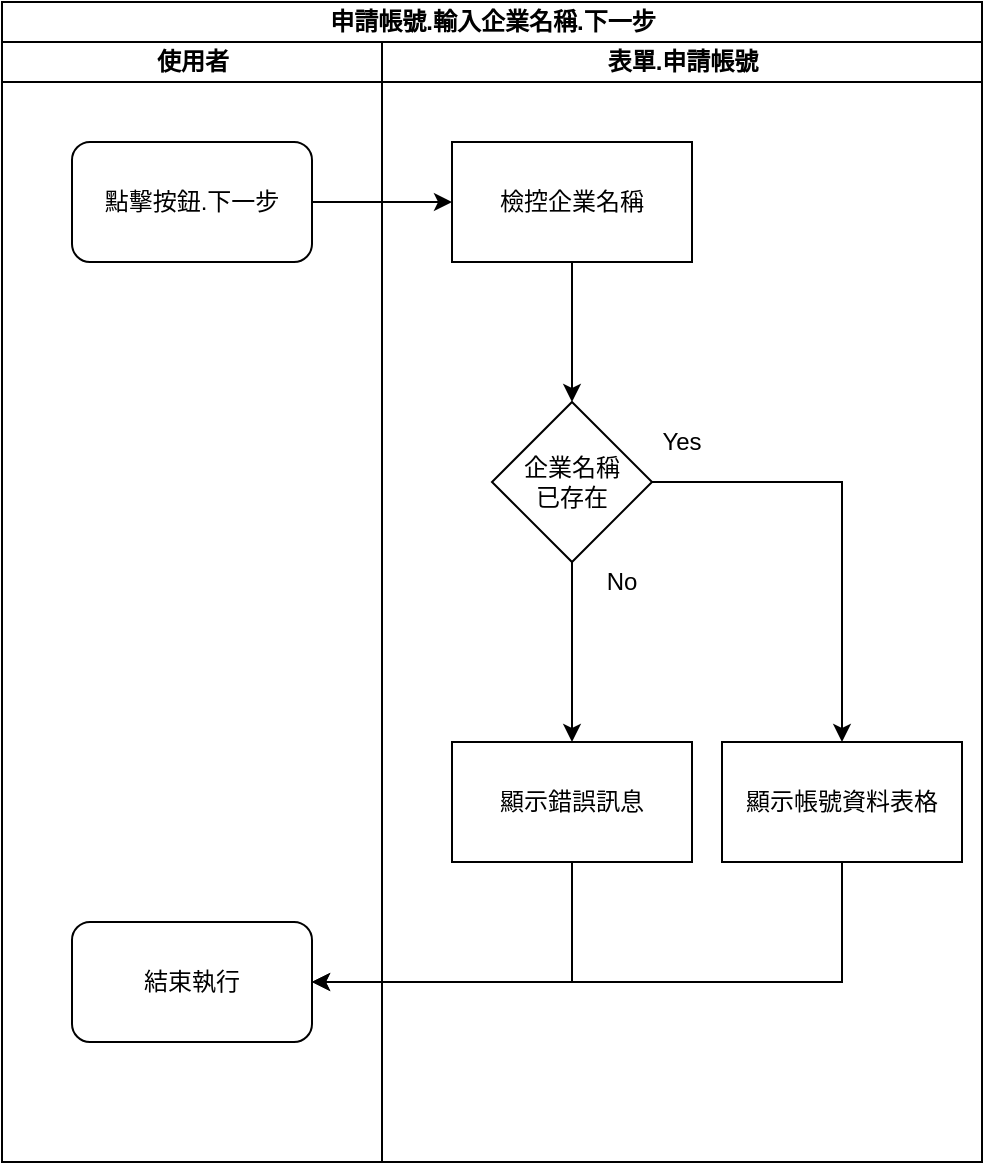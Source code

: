 <mxfile version="13.6.2" type="device" pages="4"><diagram id="OkcwAZRCTvKfiPwlIRNl" name="輸入企業名稱_下一步"><mxGraphModel dx="1086" dy="806" grid="1" gridSize="10" guides="1" tooltips="1" connect="1" arrows="1" fold="1" page="1" pageScale="1" pageWidth="827" pageHeight="1169" math="0" shadow="0"><root><mxCell id="0"/><mxCell id="1" parent="0"/><mxCell id="q0Gf3T9KBj2vgnPwZGYl-1" value="申請帳號.輸入企業名稱.下一步" style="swimlane;html=1;childLayout=stackLayout;resizeParent=1;resizeParentMax=0;startSize=20;" parent="1" vertex="1"><mxGeometry x="270" y="150" width="490" height="580" as="geometry"/></mxCell><mxCell id="q0Gf3T9KBj2vgnPwZGYl-2" value="使用者" style="swimlane;html=1;startSize=20;" parent="q0Gf3T9KBj2vgnPwZGYl-1" vertex="1"><mxGeometry y="20" width="190" height="560" as="geometry"/></mxCell><mxCell id="q0Gf3T9KBj2vgnPwZGYl-16" value="結束執行" style="rounded=1;whiteSpace=wrap;html=1;" parent="q0Gf3T9KBj2vgnPwZGYl-2" vertex="1"><mxGeometry x="35" y="440" width="120" height="60" as="geometry"/></mxCell><mxCell id="q0Gf3T9KBj2vgnPwZGYl-5" value="點擊按鈕.下一步" style="rounded=1;whiteSpace=wrap;html=1;" parent="q0Gf3T9KBj2vgnPwZGYl-2" vertex="1"><mxGeometry x="35" y="50" width="120" height="60" as="geometry"/></mxCell><mxCell id="q0Gf3T9KBj2vgnPwZGYl-4" value="表單.申請帳號" style="swimlane;html=1;startSize=20;" parent="q0Gf3T9KBj2vgnPwZGYl-1" vertex="1"><mxGeometry x="190" y="20" width="300" height="560" as="geometry"/></mxCell><mxCell id="q0Gf3T9KBj2vgnPwZGYl-6" value="檢控企業名稱" style="rounded=0;whiteSpace=wrap;html=1;" parent="q0Gf3T9KBj2vgnPwZGYl-4" vertex="1"><mxGeometry x="35" y="50" width="120" height="60" as="geometry"/></mxCell><mxCell id="q0Gf3T9KBj2vgnPwZGYl-19" value="No" style="text;html=1;strokeColor=none;fillColor=none;align=center;verticalAlign=middle;whiteSpace=wrap;rounded=0;" parent="q0Gf3T9KBj2vgnPwZGYl-4" vertex="1"><mxGeometry x="100" y="260" width="40" height="20" as="geometry"/></mxCell><mxCell id="q0Gf3T9KBj2vgnPwZGYl-20" value="Yes" style="text;html=1;strokeColor=none;fillColor=none;align=center;verticalAlign=middle;whiteSpace=wrap;rounded=0;" parent="q0Gf3T9KBj2vgnPwZGYl-4" vertex="1"><mxGeometry x="130" y="190" width="40" height="20" as="geometry"/></mxCell><mxCell id="q0Gf3T9KBj2vgnPwZGYl-14" value="顯示帳號資料表格" style="whiteSpace=wrap;html=1;rounded=0;" parent="q0Gf3T9KBj2vgnPwZGYl-4" vertex="1"><mxGeometry x="170" y="350" width="120" height="60" as="geometry"/></mxCell><mxCell id="q0Gf3T9KBj2vgnPwZGYl-7" style="edgeStyle=orthogonalEdgeStyle;rounded=0;orthogonalLoop=1;jettySize=auto;html=1;" parent="q0Gf3T9KBj2vgnPwZGYl-1" source="q0Gf3T9KBj2vgnPwZGYl-5" target="q0Gf3T9KBj2vgnPwZGYl-6" edge="1"><mxGeometry relative="1" as="geometry"/></mxCell><mxCell id="q0Gf3T9KBj2vgnPwZGYl-18" style="edgeStyle=orthogonalEdgeStyle;rounded=0;orthogonalLoop=1;jettySize=auto;html=1;entryX=1;entryY=0.5;entryDx=0;entryDy=0;exitX=0.5;exitY=1;exitDx=0;exitDy=0;" parent="q0Gf3T9KBj2vgnPwZGYl-1" source="q0Gf3T9KBj2vgnPwZGYl-14" target="q0Gf3T9KBj2vgnPwZGYl-16" edge="1"><mxGeometry relative="1" as="geometry"/></mxCell><mxCell id="q0Gf3T9KBj2vgnPwZGYl-11" value="" style="edgeStyle=orthogonalEdgeStyle;rounded=0;orthogonalLoop=1;jettySize=auto;html=1;" parent="1" source="q0Gf3T9KBj2vgnPwZGYl-8" target="q0Gf3T9KBj2vgnPwZGYl-10" edge="1"><mxGeometry relative="1" as="geometry"/></mxCell><mxCell id="q0Gf3T9KBj2vgnPwZGYl-15" value="" style="edgeStyle=orthogonalEdgeStyle;rounded=0;orthogonalLoop=1;jettySize=auto;html=1;" parent="1" source="q0Gf3T9KBj2vgnPwZGYl-8" target="q0Gf3T9KBj2vgnPwZGYl-14" edge="1"><mxGeometry relative="1" as="geometry"/></mxCell><mxCell id="q0Gf3T9KBj2vgnPwZGYl-8" value="企業名稱&lt;br&gt;已存在" style="rhombus;whiteSpace=wrap;html=1;rounded=0;" parent="1" vertex="1"><mxGeometry x="515" y="350" width="80" height="80" as="geometry"/></mxCell><mxCell id="q0Gf3T9KBj2vgnPwZGYl-9" value="" style="edgeStyle=orthogonalEdgeStyle;rounded=0;orthogonalLoop=1;jettySize=auto;html=1;" parent="1" source="q0Gf3T9KBj2vgnPwZGYl-6" target="q0Gf3T9KBj2vgnPwZGYl-8" edge="1"><mxGeometry relative="1" as="geometry"/></mxCell><mxCell id="q0Gf3T9KBj2vgnPwZGYl-17" style="edgeStyle=orthogonalEdgeStyle;rounded=0;orthogonalLoop=1;jettySize=auto;html=1;entryX=1;entryY=0.5;entryDx=0;entryDy=0;exitX=0.5;exitY=1;exitDx=0;exitDy=0;" parent="1" source="q0Gf3T9KBj2vgnPwZGYl-10" target="q0Gf3T9KBj2vgnPwZGYl-16" edge="1"><mxGeometry relative="1" as="geometry"/></mxCell><mxCell id="q0Gf3T9KBj2vgnPwZGYl-10" value="顯示錯誤訊息" style="whiteSpace=wrap;html=1;rounded=0;" parent="1" vertex="1"><mxGeometry x="495" y="520" width="120" height="60" as="geometry"/></mxCell></root></mxGraphModel></diagram><diagram id="-dFC2iCE6aqfb35O5WCH" name="帳號申請_送出"><mxGraphModel dx="1086" dy="806" grid="1" gridSize="10" guides="1" tooltips="1" connect="1" arrows="1" fold="1" page="1" pageScale="1" pageWidth="827" pageHeight="1169" math="0" shadow="0"><root><mxCell id="HeJulIvJgo1sQAUKw_e3-0"/><mxCell id="HeJulIvJgo1sQAUKw_e3-1" parent="HeJulIvJgo1sQAUKw_e3-0"/><mxCell id="jLt9Ei8B5BuQuhwf8I8--0" value="申請帳號.輸入帳號資料.送出" style="swimlane;html=1;childLayout=stackLayout;resizeParent=1;resizeParentMax=0;startSize=20;" parent="HeJulIvJgo1sQAUKw_e3-1" vertex="1"><mxGeometry x="270" y="150" width="690" height="1790" as="geometry"/></mxCell><mxCell id="jLt9Ei8B5BuQuhwf8I8--1" value="使用者" style="swimlane;html=1;startSize=20;" parent="jLt9Ei8B5BuQuhwf8I8--0" vertex="1"><mxGeometry y="20" width="190" height="1770" as="geometry"/></mxCell><mxCell id="jLt9Ei8B5BuQuhwf8I8--3" value="結束執行" style="rounded=1;whiteSpace=wrap;html=1;" parent="jLt9Ei8B5BuQuhwf8I8--1" vertex="1"><mxGeometry x="24" y="1604" width="120" height="60" as="geometry"/></mxCell><mxCell id="jLt9Ei8B5BuQuhwf8I8--2" value="點擊按鈕.返回" style="rounded=1;whiteSpace=wrap;html=1;" parent="jLt9Ei8B5BuQuhwf8I8--1" vertex="1"><mxGeometry x="35" y="50" width="120" height="60" as="geometry"/></mxCell><mxCell id="jLt9Ei8B5BuQuhwf8I8--6" style="edgeStyle=orthogonalEdgeStyle;rounded=0;orthogonalLoop=1;jettySize=auto;html=1;" parent="jLt9Ei8B5BuQuhwf8I8--0" source="jLt9Ei8B5BuQuhwf8I8--2" target="jLt9Ei8B5BuQuhwf8I8--5" edge="1"><mxGeometry relative="1" as="geometry"/></mxCell><mxCell id="jLt9Ei8B5BuQuhwf8I8--4" value="表單.申請帳號" style="swimlane;html=1;startSize=20;" parent="jLt9Ei8B5BuQuhwf8I8--0" vertex="1"><mxGeometry x="190" y="20" width="500" height="1770" as="geometry"/></mxCell><mxCell id="DBT6MCxGxqpikG0nOoa7-13" value="" style="edgeStyle=orthogonalEdgeStyle;rounded=0;orthogonalLoop=1;jettySize=auto;html=1;" parent="jLt9Ei8B5BuQuhwf8I8--4" source="DBT6MCxGxqpikG0nOoa7-10" target="DBT6MCxGxqpikG0nOoa7-12" edge="1"><mxGeometry relative="1" as="geometry"/></mxCell><mxCell id="DBT6MCxGxqpikG0nOoa7-15" value="" style="edgeStyle=orthogonalEdgeStyle;rounded=0;orthogonalLoop=1;jettySize=auto;html=1;" parent="jLt9Ei8B5BuQuhwf8I8--4" source="DBT6MCxGxqpikG0nOoa7-10" target="DBT6MCxGxqpikG0nOoa7-14" edge="1"><mxGeometry relative="1" as="geometry"/></mxCell><mxCell id="DBT6MCxGxqpikG0nOoa7-44" value="長度至少8碼&lt;br&gt;不可包含帳號&lt;br&gt;須包含英文大小寫/數字/特殊符號其中3種" style="shape=note;whiteSpace=wrap;html=1;backgroundOutline=1;darkOpacity=0.05;" parent="jLt9Ei8B5BuQuhwf8I8--4" vertex="1"><mxGeometry y="580" width="80" height="100" as="geometry"/></mxCell><mxCell id="DBT6MCxGxqpikG0nOoa7-10" value="確認密碼&lt;br&gt;是否空白" style="rhombus;whiteSpace=wrap;html=1;rounded=0;" parent="jLt9Ei8B5BuQuhwf8I8--4" vertex="1"><mxGeometry x="55" y="814" width="80" height="80" as="geometry"/></mxCell><mxCell id="DBT6MCxGxqpikG0nOoa7-25" style="edgeStyle=orthogonalEdgeStyle;rounded=0;orthogonalLoop=1;jettySize=auto;html=1;exitX=0.5;exitY=1;exitDx=0;exitDy=0;" parent="jLt9Ei8B5BuQuhwf8I8--4" source="DBT6MCxGxqpikG0nOoa7-12" target="DBT6MCxGxqpikG0nOoa7-14" edge="1"><mxGeometry relative="1" as="geometry"/></mxCell><mxCell id="DBT6MCxGxqpikG0nOoa7-17" value="" style="edgeStyle=orthogonalEdgeStyle;rounded=0;orthogonalLoop=1;jettySize=auto;html=1;" parent="jLt9Ei8B5BuQuhwf8I8--4" source="DBT6MCxGxqpikG0nOoa7-14" target="DBT6MCxGxqpikG0nOoa7-16" edge="1"><mxGeometry relative="1" as="geometry"/></mxCell><mxCell id="DBT6MCxGxqpikG0nOoa7-19" value="" style="edgeStyle=orthogonalEdgeStyle;rounded=0;orthogonalLoop=1;jettySize=auto;html=1;" parent="jLt9Ei8B5BuQuhwf8I8--4" source="DBT6MCxGxqpikG0nOoa7-14" target="DBT6MCxGxqpikG0nOoa7-18" edge="1"><mxGeometry relative="1" as="geometry"/></mxCell><mxCell id="DBT6MCxGxqpikG0nOoa7-14" value="電子郵件信向&lt;br&gt;是否空白" style="rhombus;whiteSpace=wrap;html=1;rounded=0;" parent="jLt9Ei8B5BuQuhwf8I8--4" vertex="1"><mxGeometry x="55" y="974" width="80" height="80" as="geometry"/></mxCell><mxCell id="DBT6MCxGxqpikG0nOoa7-26" style="edgeStyle=orthogonalEdgeStyle;rounded=0;orthogonalLoop=1;jettySize=auto;html=1;exitX=0.5;exitY=1;exitDx=0;exitDy=0;" parent="jLt9Ei8B5BuQuhwf8I8--4" source="DBT6MCxGxqpikG0nOoa7-16" target="DBT6MCxGxqpikG0nOoa7-18" edge="1"><mxGeometry relative="1" as="geometry"/></mxCell><mxCell id="DBT6MCxGxqpikG0nOoa7-21" value="" style="edgeStyle=orthogonalEdgeStyle;rounded=0;orthogonalLoop=1;jettySize=auto;html=1;" parent="jLt9Ei8B5BuQuhwf8I8--4" source="DBT6MCxGxqpikG0nOoa7-18" target="DBT6MCxGxqpikG0nOoa7-20" edge="1"><mxGeometry relative="1" as="geometry"/></mxCell><mxCell id="DBT6MCxGxqpikG0nOoa7-28" value="" style="edgeStyle=orthogonalEdgeStyle;rounded=0;orthogonalLoop=1;jettySize=auto;html=1;" parent="jLt9Ei8B5BuQuhwf8I8--4" source="DBT6MCxGxqpikG0nOoa7-18" target="DBT6MCxGxqpikG0nOoa7-27" edge="1"><mxGeometry relative="1" as="geometry"/></mxCell><mxCell id="DBT6MCxGxqpikG0nOoa7-18" value="驗證碼&lt;br&gt;是否空白" style="rhombus;whiteSpace=wrap;html=1;rounded=0;" parent="jLt9Ei8B5BuQuhwf8I8--4" vertex="1"><mxGeometry x="55" y="1134" width="80" height="80" as="geometry"/></mxCell><mxCell id="DBT6MCxGxqpikG0nOoa7-29" style="edgeStyle=orthogonalEdgeStyle;rounded=0;orthogonalLoop=1;jettySize=auto;html=1;exitX=0.5;exitY=1;exitDx=0;exitDy=0;" parent="jLt9Ei8B5BuQuhwf8I8--4" source="DBT6MCxGxqpikG0nOoa7-20" target="DBT6MCxGxqpikG0nOoa7-27" edge="1"><mxGeometry relative="1" as="geometry"/></mxCell><mxCell id="DBT6MCxGxqpikG0nOoa7-35" value="" style="edgeStyle=orthogonalEdgeStyle;rounded=0;orthogonalLoop=1;jettySize=auto;html=1;" parent="jLt9Ei8B5BuQuhwf8I8--4" source="DBT6MCxGxqpikG0nOoa7-27" target="DBT6MCxGxqpikG0nOoa7-34" edge="1"><mxGeometry relative="1" as="geometry"/></mxCell><mxCell id="DBT6MCxGxqpikG0nOoa7-37" value="" style="edgeStyle=orthogonalEdgeStyle;rounded=0;orthogonalLoop=1;jettySize=auto;html=1;" parent="jLt9Ei8B5BuQuhwf8I8--4" source="DBT6MCxGxqpikG0nOoa7-27" target="DBT6MCxGxqpikG0nOoa7-36" edge="1"><mxGeometry relative="1" as="geometry"/></mxCell><mxCell id="DBT6MCxGxqpikG0nOoa7-27" value="錯誤訊息&lt;br&gt;不為空白" style="rhombus;whiteSpace=wrap;html=1;rounded=0;" parent="jLt9Ei8B5BuQuhwf8I8--4" vertex="1"><mxGeometry x="55" y="1294" width="80" height="80" as="geometry"/></mxCell><mxCell id="DBT6MCxGxqpikG0nOoa7-34" value="顯示錯誤訊息" style="whiteSpace=wrap;html=1;rounded=0;" parent="jLt9Ei8B5BuQuhwf8I8--4" vertex="1"><mxGeometry x="35" y="1464" width="120" height="60" as="geometry"/></mxCell><mxCell id="8AcmS1o5-AUtDDDHY3OM-10" value="No" style="text;html=1;strokeColor=none;fillColor=none;align=center;verticalAlign=middle;whiteSpace=wrap;rounded=0;" vertex="1" parent="jLt9Ei8B5BuQuhwf8I8--4"><mxGeometry x="90" y="420" width="40" height="20" as="geometry"/></mxCell><mxCell id="8AcmS1o5-AUtDDDHY3OM-15" value="No" style="text;html=1;strokeColor=none;fillColor=none;align=center;verticalAlign=middle;whiteSpace=wrap;rounded=0;" vertex="1" parent="jLt9Ei8B5BuQuhwf8I8--4"><mxGeometry x="95" y="1214" width="40" height="20" as="geometry"/></mxCell><mxCell id="8AcmS1o5-AUtDDDHY3OM-14" value="No" style="text;html=1;strokeColor=none;fillColor=none;align=center;verticalAlign=middle;whiteSpace=wrap;rounded=0;" vertex="1" parent="jLt9Ei8B5BuQuhwf8I8--4"><mxGeometry x="95" y="1054" width="40" height="20" as="geometry"/></mxCell><mxCell id="8AcmS1o5-AUtDDDHY3OM-13" value="No" style="text;html=1;strokeColor=none;fillColor=none;align=center;verticalAlign=middle;whiteSpace=wrap;rounded=0;" vertex="1" parent="jLt9Ei8B5BuQuhwf8I8--4"><mxGeometry x="95" y="894" width="40" height="20" as="geometry"/></mxCell><mxCell id="8AcmS1o5-AUtDDDHY3OM-12" value="No" style="text;html=1;strokeColor=none;fillColor=none;align=center;verticalAlign=middle;whiteSpace=wrap;rounded=0;" vertex="1" parent="jLt9Ei8B5BuQuhwf8I8--4"><mxGeometry x="95" y="740" width="40" height="20" as="geometry"/></mxCell><mxCell id="8AcmS1o5-AUtDDDHY3OM-11" value="No" style="text;html=1;strokeColor=none;fillColor=none;align=center;verticalAlign=middle;whiteSpace=wrap;rounded=0;" vertex="1" parent="jLt9Ei8B5BuQuhwf8I8--4"><mxGeometry x="95" y="580" width="40" height="20" as="geometry"/></mxCell><mxCell id="8AcmS1o5-AUtDDDHY3OM-9" value="No" style="text;html=1;strokeColor=none;fillColor=none;align=center;verticalAlign=middle;whiteSpace=wrap;rounded=0;" vertex="1" parent="jLt9Ei8B5BuQuhwf8I8--4"><mxGeometry x="95" y="260" width="40" height="20" as="geometry"/></mxCell><mxCell id="8AcmS1o5-AUtDDDHY3OM-7" value="Yes" style="text;html=1;strokeColor=none;fillColor=none;align=center;verticalAlign=middle;whiteSpace=wrap;rounded=0;" vertex="1" parent="jLt9Ei8B5BuQuhwf8I8--4"><mxGeometry x="100" y="1374" width="40" height="20" as="geometry"/></mxCell><mxCell id="8AcmS1o5-AUtDDDHY3OM-16" value="No" style="text;html=1;strokeColor=none;fillColor=none;align=center;verticalAlign=middle;whiteSpace=wrap;rounded=0;" vertex="1" parent="jLt9Ei8B5BuQuhwf8I8--4"><mxGeometry x="130" y="1310" width="40" height="20" as="geometry"/></mxCell><mxCell id="8AcmS1o5-AUtDDDHY3OM-6" value="Yes" style="text;html=1;strokeColor=none;fillColor=none;align=center;verticalAlign=middle;whiteSpace=wrap;rounded=0;" vertex="1" parent="jLt9Ei8B5BuQuhwf8I8--4"><mxGeometry x="135" y="1150" width="40" height="20" as="geometry"/></mxCell><mxCell id="8AcmS1o5-AUtDDDHY3OM-5" value="Yes" style="text;html=1;strokeColor=none;fillColor=none;align=center;verticalAlign=middle;whiteSpace=wrap;rounded=0;" vertex="1" parent="jLt9Ei8B5BuQuhwf8I8--4"><mxGeometry x="135" y="984" width="40" height="20" as="geometry"/></mxCell><mxCell id="8AcmS1o5-AUtDDDHY3OM-4" value="Yes" style="text;html=1;strokeColor=none;fillColor=none;align=center;verticalAlign=middle;whiteSpace=wrap;rounded=0;" vertex="1" parent="jLt9Ei8B5BuQuhwf8I8--4"><mxGeometry x="135" y="824" width="40" height="20" as="geometry"/></mxCell><mxCell id="8AcmS1o5-AUtDDDHY3OM-3" value="Yes" style="text;html=1;strokeColor=none;fillColor=none;align=center;verticalAlign=middle;whiteSpace=wrap;rounded=0;" vertex="1" parent="jLt9Ei8B5BuQuhwf8I8--4"><mxGeometry x="135" y="670" width="40" height="20" as="geometry"/></mxCell><mxCell id="8AcmS1o5-AUtDDDHY3OM-2" value="Yes" style="text;html=1;strokeColor=none;fillColor=none;align=center;verticalAlign=middle;whiteSpace=wrap;rounded=0;" vertex="1" parent="jLt9Ei8B5BuQuhwf8I8--4"><mxGeometry x="135" y="510" width="40" height="20" as="geometry"/></mxCell><mxCell id="8AcmS1o5-AUtDDDHY3OM-1" value="Yes" style="text;html=1;strokeColor=none;fillColor=none;align=center;verticalAlign=middle;whiteSpace=wrap;rounded=0;" vertex="1" parent="jLt9Ei8B5BuQuhwf8I8--4"><mxGeometry x="135" y="350" width="40" height="20" as="geometry"/></mxCell><mxCell id="8AcmS1o5-AUtDDDHY3OM-0" value="Yes" style="text;html=1;strokeColor=none;fillColor=none;align=center;verticalAlign=middle;whiteSpace=wrap;rounded=0;" vertex="1" parent="jLt9Ei8B5BuQuhwf8I8--4"><mxGeometry x="135" y="190" width="40" height="20" as="geometry"/></mxCell><mxCell id="DBT6MCxGxqpikG0nOoa7-36" value="帳號&lt;br&gt;已存在" style="rhombus;whiteSpace=wrap;html=1;rounded=0;" parent="jLt9Ei8B5BuQuhwf8I8--4" vertex="1"><mxGeometry x="215" y="1294" width="80" height="80" as="geometry"/></mxCell><mxCell id="DBT6MCxGxqpikG0nOoa7-20" value="&lt;span&gt;增加錯誤訊息&lt;/span&gt;&lt;br&gt;&lt;span&gt;驗證碼不允空白&lt;/span&gt;" style="whiteSpace=wrap;html=1;rounded=0;" parent="jLt9Ei8B5BuQuhwf8I8--4" vertex="1"><mxGeometry x="195" y="1144" width="120" height="60" as="geometry"/></mxCell><mxCell id="DBT6MCxGxqpikG0nOoa7-16" value="&lt;span&gt;增加錯誤訊息&lt;/span&gt;&lt;br&gt;&lt;span&gt;電子郵件信箱&lt;br&gt;不允空白&lt;/span&gt;" style="whiteSpace=wrap;html=1;rounded=0;" parent="jLt9Ei8B5BuQuhwf8I8--4" vertex="1"><mxGeometry x="195" y="984" width="120" height="60" as="geometry"/></mxCell><mxCell id="DBT6MCxGxqpikG0nOoa7-12" value="&lt;span&gt;增加錯誤訊息&lt;/span&gt;&lt;br&gt;&lt;span&gt;確認密碼不允空白&lt;/span&gt;" style="whiteSpace=wrap;html=1;rounded=0;" parent="jLt9Ei8B5BuQuhwf8I8--4" vertex="1"><mxGeometry x="195" y="824" width="120" height="60" as="geometry"/></mxCell><mxCell id="jLt9Ei8B5BuQuhwf8I8--5" value="檢控欄位" style="rounded=0;whiteSpace=wrap;html=1;" parent="jLt9Ei8B5BuQuhwf8I8--4" vertex="1"><mxGeometry x="35" y="50" width="120" height="60" as="geometry"/></mxCell><mxCell id="DBT6MCxGxqpikG0nOoa7-53" value="" style="edgeStyle=orthogonalEdgeStyle;rounded=0;orthogonalLoop=1;jettySize=auto;html=1;" parent="jLt9Ei8B5BuQuhwf8I8--4" source="DBT6MCxGxqpikG0nOoa7-36" target="DBT6MCxGxqpikG0nOoa7-52" edge="1"><mxGeometry relative="1" as="geometry"/></mxCell><mxCell id="8AcmS1o5-AUtDDDHY3OM-8" value="Yes" style="text;html=1;strokeColor=none;fillColor=none;align=center;verticalAlign=middle;whiteSpace=wrap;rounded=0;" vertex="1" parent="jLt9Ei8B5BuQuhwf8I8--4"><mxGeometry x="270" y="1374" width="40" height="20" as="geometry"/></mxCell><mxCell id="8AcmS1o5-AUtDDDHY3OM-17" value="No" style="text;html=1;strokeColor=none;fillColor=none;align=center;verticalAlign=middle;whiteSpace=wrap;rounded=0;" vertex="1" parent="jLt9Ei8B5BuQuhwf8I8--4"><mxGeometry x="295" y="1310" width="40" height="20" as="geometry"/></mxCell><mxCell id="DBT6MCxGxqpikG0nOoa7-52" value="儲存帳號資料" style="whiteSpace=wrap;html=1;rounded=0;" parent="jLt9Ei8B5BuQuhwf8I8--4" vertex="1"><mxGeometry x="350" y="1464" width="120" height="60" as="geometry"/></mxCell><mxCell id="DBT6MCxGxqpikG0nOoa7-57" style="edgeStyle=orthogonalEdgeStyle;rounded=0;orthogonalLoop=1;jettySize=auto;html=1;entryX=1;entryY=0.5;entryDx=0;entryDy=0;exitX=0.5;exitY=1;exitDx=0;exitDy=0;" parent="jLt9Ei8B5BuQuhwf8I8--0" source="DBT6MCxGxqpikG0nOoa7-34" target="jLt9Ei8B5BuQuhwf8I8--3" edge="1"><mxGeometry relative="1" as="geometry"/></mxCell><mxCell id="DBT6MCxGxqpikG0nOoa7-1" value="" style="edgeStyle=orthogonalEdgeStyle;rounded=0;orthogonalLoop=1;jettySize=auto;html=1;" parent="HeJulIvJgo1sQAUKw_e3-1" source="JBn24TTxuKDoUsEfXOLo-0" target="DBT6MCxGxqpikG0nOoa7-0" edge="1"><mxGeometry relative="1" as="geometry"/></mxCell><mxCell id="DBT6MCxGxqpikG0nOoa7-3" value="" style="edgeStyle=orthogonalEdgeStyle;rounded=0;orthogonalLoop=1;jettySize=auto;html=1;" parent="HeJulIvJgo1sQAUKw_e3-1" source="JBn24TTxuKDoUsEfXOLo-0" target="DBT6MCxGxqpikG0nOoa7-2" edge="1"><mxGeometry relative="1" as="geometry"/></mxCell><mxCell id="JBn24TTxuKDoUsEfXOLo-0" value="帳號&lt;br&gt;是否空白" style="rhombus;whiteSpace=wrap;html=1;rounded=0;" parent="HeJulIvJgo1sQAUKw_e3-1" vertex="1"><mxGeometry x="515" y="350" width="80" height="80" as="geometry"/></mxCell><mxCell id="JBn24TTxuKDoUsEfXOLo-1" value="" style="edgeStyle=orthogonalEdgeStyle;rounded=0;orthogonalLoop=1;jettySize=auto;html=1;" parent="HeJulIvJgo1sQAUKw_e3-1" source="jLt9Ei8B5BuQuhwf8I8--5" target="JBn24TTxuKDoUsEfXOLo-0" edge="1"><mxGeometry relative="1" as="geometry"/></mxCell><mxCell id="DBT6MCxGxqpikG0nOoa7-22" style="edgeStyle=orthogonalEdgeStyle;rounded=0;orthogonalLoop=1;jettySize=auto;html=1;entryX=0.5;entryY=0;entryDx=0;entryDy=0;exitX=0.5;exitY=1;exitDx=0;exitDy=0;" parent="HeJulIvJgo1sQAUKw_e3-1" source="DBT6MCxGxqpikG0nOoa7-0" target="DBT6MCxGxqpikG0nOoa7-2" edge="1"><mxGeometry relative="1" as="geometry"/></mxCell><mxCell id="DBT6MCxGxqpikG0nOoa7-0" value="增加錯誤訊息&lt;br&gt;帳號不允空白" style="whiteSpace=wrap;html=1;rounded=0;" parent="HeJulIvJgo1sQAUKw_e3-1" vertex="1"><mxGeometry x="655" y="360" width="120" height="60" as="geometry"/></mxCell><mxCell id="DBT6MCxGxqpikG0nOoa7-5" value="" style="edgeStyle=orthogonalEdgeStyle;rounded=0;orthogonalLoop=1;jettySize=auto;html=1;" parent="HeJulIvJgo1sQAUKw_e3-1" source="DBT6MCxGxqpikG0nOoa7-2" target="DBT6MCxGxqpikG0nOoa7-4" edge="1"><mxGeometry relative="1" as="geometry"/></mxCell><mxCell id="DBT6MCxGxqpikG0nOoa7-7" value="" style="edgeStyle=orthogonalEdgeStyle;rounded=0;orthogonalLoop=1;jettySize=auto;html=1;" parent="HeJulIvJgo1sQAUKw_e3-1" source="DBT6MCxGxqpikG0nOoa7-2" target="DBT6MCxGxqpikG0nOoa7-6" edge="1"><mxGeometry relative="1" as="geometry"/></mxCell><mxCell id="DBT6MCxGxqpikG0nOoa7-2" value="使用者姓名&lt;br&gt;是否空白" style="rhombus;whiteSpace=wrap;html=1;rounded=0;" parent="HeJulIvJgo1sQAUKw_e3-1" vertex="1"><mxGeometry x="515" y="510" width="80" height="80" as="geometry"/></mxCell><mxCell id="DBT6MCxGxqpikG0nOoa7-23" style="edgeStyle=orthogonalEdgeStyle;rounded=0;orthogonalLoop=1;jettySize=auto;html=1;entryX=0.5;entryY=0;entryDx=0;entryDy=0;exitX=0.5;exitY=1;exitDx=0;exitDy=0;" parent="HeJulIvJgo1sQAUKw_e3-1" source="DBT6MCxGxqpikG0nOoa7-4" target="DBT6MCxGxqpikG0nOoa7-6" edge="1"><mxGeometry relative="1" as="geometry"/></mxCell><mxCell id="DBT6MCxGxqpikG0nOoa7-4" value="&lt;span&gt;增加錯誤訊息&lt;/span&gt;&lt;br&gt;&lt;span&gt;使用者姓名不允空白&lt;/span&gt;" style="whiteSpace=wrap;html=1;rounded=0;" parent="HeJulIvJgo1sQAUKw_e3-1" vertex="1"><mxGeometry x="655" y="520" width="120" height="60" as="geometry"/></mxCell><mxCell id="DBT6MCxGxqpikG0nOoa7-9" value="" style="edgeStyle=orthogonalEdgeStyle;rounded=0;orthogonalLoop=1;jettySize=auto;html=1;" parent="HeJulIvJgo1sQAUKw_e3-1" source="DBT6MCxGxqpikG0nOoa7-6" target="DBT6MCxGxqpikG0nOoa7-8" edge="1"><mxGeometry relative="1" as="geometry"/></mxCell><mxCell id="DBT6MCxGxqpikG0nOoa7-41" value="" style="edgeStyle=orthogonalEdgeStyle;rounded=0;orthogonalLoop=1;jettySize=auto;html=1;" parent="HeJulIvJgo1sQAUKw_e3-1" source="DBT6MCxGxqpikG0nOoa7-6" target="DBT6MCxGxqpikG0nOoa7-40" edge="1"><mxGeometry relative="1" as="geometry"/></mxCell><mxCell id="DBT6MCxGxqpikG0nOoa7-6" value="密碼&lt;br&gt;是否空白" style="rhombus;whiteSpace=wrap;html=1;rounded=0;" parent="HeJulIvJgo1sQAUKw_e3-1" vertex="1"><mxGeometry x="515" y="670" width="80" height="80" as="geometry"/></mxCell><mxCell id="DBT6MCxGxqpikG0nOoa7-48" style="edgeStyle=orthogonalEdgeStyle;rounded=0;orthogonalLoop=1;jettySize=auto;html=1;exitX=0.5;exitY=1;exitDx=0;exitDy=0;" parent="HeJulIvJgo1sQAUKw_e3-1" source="DBT6MCxGxqpikG0nOoa7-8" target="DBT6MCxGxqpikG0nOoa7-40" edge="1"><mxGeometry relative="1" as="geometry"/></mxCell><mxCell id="DBT6MCxGxqpikG0nOoa7-8" value="&lt;span&gt;增加錯誤訊息&lt;/span&gt;&lt;br&gt;&lt;span&gt;密碼不允空白&lt;/span&gt;" style="whiteSpace=wrap;html=1;rounded=0;" parent="HeJulIvJgo1sQAUKw_e3-1" vertex="1"><mxGeometry x="655" y="680" width="120" height="60" as="geometry"/></mxCell><mxCell id="DBT6MCxGxqpikG0nOoa7-46" value="" style="edgeStyle=orthogonalEdgeStyle;rounded=0;orthogonalLoop=1;jettySize=auto;html=1;" parent="HeJulIvJgo1sQAUKw_e3-1" source="DBT6MCxGxqpikG0nOoa7-40" target="DBT6MCxGxqpikG0nOoa7-45" edge="1"><mxGeometry relative="1" as="geometry"/></mxCell><mxCell id="DBT6MCxGxqpikG0nOoa7-47" style="edgeStyle=orthogonalEdgeStyle;rounded=0;orthogonalLoop=1;jettySize=auto;html=1;" parent="HeJulIvJgo1sQAUKw_e3-1" source="DBT6MCxGxqpikG0nOoa7-40" target="DBT6MCxGxqpikG0nOoa7-10" edge="1"><mxGeometry relative="1" as="geometry"/></mxCell><mxCell id="DBT6MCxGxqpikG0nOoa7-40" value="密碼格式&lt;br&gt;驗證通過" style="rhombus;whiteSpace=wrap;html=1;rounded=0;" parent="HeJulIvJgo1sQAUKw_e3-1" vertex="1"><mxGeometry x="515" y="830" width="80" height="80" as="geometry"/></mxCell><mxCell id="DBT6MCxGxqpikG0nOoa7-49" style="edgeStyle=orthogonalEdgeStyle;rounded=0;orthogonalLoop=1;jettySize=auto;html=1;exitX=0.5;exitY=1;exitDx=0;exitDy=0;" parent="HeJulIvJgo1sQAUKw_e3-1" source="DBT6MCxGxqpikG0nOoa7-45" target="DBT6MCxGxqpikG0nOoa7-10" edge="1"><mxGeometry relative="1" as="geometry"/></mxCell><mxCell id="DBT6MCxGxqpikG0nOoa7-45" value="&lt;span&gt;增加錯誤訊息&lt;/span&gt;&lt;br&gt;&lt;span&gt;密碼格式不正確&lt;/span&gt;" style="whiteSpace=wrap;html=1;rounded=0;" parent="HeJulIvJgo1sQAUKw_e3-1" vertex="1"><mxGeometry x="655" y="840" width="120" height="60" as="geometry"/></mxCell><mxCell id="DBT6MCxGxqpikG0nOoa7-58" style="edgeStyle=orthogonalEdgeStyle;rounded=0;orthogonalLoop=1;jettySize=auto;html=1;entryX=1;entryY=0.5;entryDx=0;entryDy=0;exitX=0.5;exitY=1;exitDx=0;exitDy=0;" parent="HeJulIvJgo1sQAUKw_e3-1" source="DBT6MCxGxqpikG0nOoa7-50" target="jLt9Ei8B5BuQuhwf8I8--3" edge="1"><mxGeometry relative="1" as="geometry"/></mxCell><mxCell id="DBT6MCxGxqpikG0nOoa7-50" value="&lt;span&gt;顯示錯誤訊息&lt;/span&gt;" style="whiteSpace=wrap;html=1;rounded=0;" parent="HeJulIvJgo1sQAUKw_e3-1" vertex="1"><mxGeometry x="655" y="1634" width="120" height="60" as="geometry"/></mxCell><mxCell id="DBT6MCxGxqpikG0nOoa7-51" value="" style="edgeStyle=orthogonalEdgeStyle;rounded=0;orthogonalLoop=1;jettySize=auto;html=1;" parent="HeJulIvJgo1sQAUKw_e3-1" source="DBT6MCxGxqpikG0nOoa7-36" target="DBT6MCxGxqpikG0nOoa7-50" edge="1"><mxGeometry relative="1" as="geometry"/></mxCell><mxCell id="DBT6MCxGxqpikG0nOoa7-56" style="edgeStyle=orthogonalEdgeStyle;rounded=0;orthogonalLoop=1;jettySize=auto;html=1;" parent="HeJulIvJgo1sQAUKw_e3-1" source="DBT6MCxGxqpikG0nOoa7-54" target="jLt9Ei8B5BuQuhwf8I8--3" edge="1"><mxGeometry relative="1" as="geometry"/></mxCell><mxCell id="DBT6MCxGxqpikG0nOoa7-54" value="關閉視窗" style="whiteSpace=wrap;html=1;rounded=0;" parent="HeJulIvJgo1sQAUKw_e3-1" vertex="1"><mxGeometry x="810" y="1774" width="120" height="60" as="geometry"/></mxCell><mxCell id="DBT6MCxGxqpikG0nOoa7-55" value="" style="edgeStyle=orthogonalEdgeStyle;rounded=0;orthogonalLoop=1;jettySize=auto;html=1;" parent="HeJulIvJgo1sQAUKw_e3-1" source="DBT6MCxGxqpikG0nOoa7-52" target="DBT6MCxGxqpikG0nOoa7-54" edge="1"><mxGeometry relative="1" as="geometry"/></mxCell></root></mxGraphModel></diagram><diagram id="t3rWmW3ySZICITvel8tB" name="輸入企業名稱_返回"><mxGraphModel dx="1422" dy="822" grid="1" gridSize="10" guides="1" tooltips="1" connect="1" arrows="1" fold="1" page="1" pageScale="1" pageWidth="827" pageHeight="1169" math="0" shadow="0"><root><mxCell id="uJjK9Dgh5zIp0UXcOMX7-0"/><mxCell id="uJjK9Dgh5zIp0UXcOMX7-1" parent="uJjK9Dgh5zIp0UXcOMX7-0"/><mxCell id="H_o4NZXw9U1WhjQOsWps-0" value="申請帳號.輸入企業名稱.返回" style="swimlane;html=1;childLayout=stackLayout;resizeParent=1;resizeParentMax=0;startSize=20;" vertex="1" parent="uJjK9Dgh5zIp0UXcOMX7-1"><mxGeometry x="270" y="150" width="380" height="260" as="geometry"/></mxCell><mxCell id="H_o4NZXw9U1WhjQOsWps-1" value="使用者" style="swimlane;html=1;startSize=20;" vertex="1" parent="H_o4NZXw9U1WhjQOsWps-0"><mxGeometry y="20" width="190" height="240" as="geometry"/></mxCell><mxCell id="H_o4NZXw9U1WhjQOsWps-3" value="點擊按鈕.返回" style="rounded=1;whiteSpace=wrap;html=1;" vertex="1" parent="H_o4NZXw9U1WhjQOsWps-1"><mxGeometry x="35" y="50" width="120" height="60" as="geometry"/></mxCell><mxCell id="H_o4NZXw9U1WhjQOsWps-2" value="結束執行" style="rounded=1;whiteSpace=wrap;html=1;" vertex="1" parent="H_o4NZXw9U1WhjQOsWps-1"><mxGeometry x="35" y="140" width="120" height="60" as="geometry"/></mxCell><mxCell id="H_o4NZXw9U1WhjQOsWps-4" value="表單.申請帳號" style="swimlane;html=1;startSize=20;" vertex="1" parent="H_o4NZXw9U1WhjQOsWps-0"><mxGeometry x="190" y="20" width="190" height="240" as="geometry"/></mxCell><mxCell id="H_o4NZXw9U1WhjQOsWps-5" value="關閉表單" style="rounded=0;whiteSpace=wrap;html=1;" vertex="1" parent="H_o4NZXw9U1WhjQOsWps-4"><mxGeometry x="35" y="50" width="120" height="60" as="geometry"/></mxCell><mxCell id="H_o4NZXw9U1WhjQOsWps-9" style="edgeStyle=orthogonalEdgeStyle;rounded=0;orthogonalLoop=1;jettySize=auto;html=1;" edge="1" parent="H_o4NZXw9U1WhjQOsWps-0" source="H_o4NZXw9U1WhjQOsWps-3" target="H_o4NZXw9U1WhjQOsWps-5"><mxGeometry relative="1" as="geometry"/></mxCell><mxCell id="AHZIig5hMYZGUAhlTJZT-1" style="edgeStyle=orthogonalEdgeStyle;rounded=0;orthogonalLoop=1;jettySize=auto;html=1;entryX=1;entryY=0.5;entryDx=0;entryDy=0;exitX=0.5;exitY=1;exitDx=0;exitDy=0;" edge="1" parent="H_o4NZXw9U1WhjQOsWps-0" source="H_o4NZXw9U1WhjQOsWps-5" target="H_o4NZXw9U1WhjQOsWps-2"><mxGeometry relative="1" as="geometry"/></mxCell></root></mxGraphModel></diagram><diagram id="qULMQ6RSdruNUYEHFCG0" name="帳號申請_返回"><mxGraphModel dx="1422" dy="822" grid="1" gridSize="10" guides="1" tooltips="1" connect="1" arrows="1" fold="1" page="1" pageScale="1" pageWidth="827" pageHeight="1169" math="0" shadow="0"><root><mxCell id="HH_bZgZGrkUGzrnDVbez-0"/><mxCell id="HH_bZgZGrkUGzrnDVbez-1" parent="HH_bZgZGrkUGzrnDVbez-0"/><mxCell id="ipNCeKPMxuHU4aAYOfyM-0" value="申請帳號.輸入帳號資料.返回" style="swimlane;html=1;childLayout=stackLayout;resizeParent=1;resizeParentMax=0;startSize=20;" vertex="1" parent="HH_bZgZGrkUGzrnDVbez-1"><mxGeometry x="270" y="150" width="380" height="260" as="geometry"/></mxCell><mxCell id="ipNCeKPMxuHU4aAYOfyM-1" value="使用者" style="swimlane;html=1;startSize=20;" vertex="1" parent="ipNCeKPMxuHU4aAYOfyM-0"><mxGeometry y="20" width="190" height="240" as="geometry"/></mxCell><mxCell id="ipNCeKPMxuHU4aAYOfyM-2" value="點擊按鈕.返回" style="rounded=1;whiteSpace=wrap;html=1;" vertex="1" parent="ipNCeKPMxuHU4aAYOfyM-1"><mxGeometry x="35" y="50" width="120" height="60" as="geometry"/></mxCell><mxCell id="ipNCeKPMxuHU4aAYOfyM-3" value="結束執行" style="rounded=1;whiteSpace=wrap;html=1;" vertex="1" parent="ipNCeKPMxuHU4aAYOfyM-1"><mxGeometry x="35" y="140" width="120" height="60" as="geometry"/></mxCell><mxCell id="ipNCeKPMxuHU4aAYOfyM-4" value="表單.申請帳號" style="swimlane;html=1;startSize=20;" vertex="1" parent="ipNCeKPMxuHU4aAYOfyM-0"><mxGeometry x="190" y="20" width="190" height="240" as="geometry"/></mxCell><mxCell id="ipNCeKPMxuHU4aAYOfyM-5" value="關閉表單" style="rounded=0;whiteSpace=wrap;html=1;" vertex="1" parent="ipNCeKPMxuHU4aAYOfyM-4"><mxGeometry x="35" y="50" width="120" height="60" as="geometry"/></mxCell><mxCell id="ipNCeKPMxuHU4aAYOfyM-6" style="edgeStyle=orthogonalEdgeStyle;rounded=0;orthogonalLoop=1;jettySize=auto;html=1;" edge="1" parent="ipNCeKPMxuHU4aAYOfyM-0" source="ipNCeKPMxuHU4aAYOfyM-2" target="ipNCeKPMxuHU4aAYOfyM-5"><mxGeometry relative="1" as="geometry"/></mxCell><mxCell id="ipNCeKPMxuHU4aAYOfyM-7" style="edgeStyle=orthogonalEdgeStyle;rounded=0;orthogonalLoop=1;jettySize=auto;html=1;entryX=1;entryY=0.5;entryDx=0;entryDy=0;exitX=0.5;exitY=1;exitDx=0;exitDy=0;" edge="1" parent="ipNCeKPMxuHU4aAYOfyM-0" source="ipNCeKPMxuHU4aAYOfyM-5" target="ipNCeKPMxuHU4aAYOfyM-3"><mxGeometry relative="1" as="geometry"/></mxCell></root></mxGraphModel></diagram></mxfile>